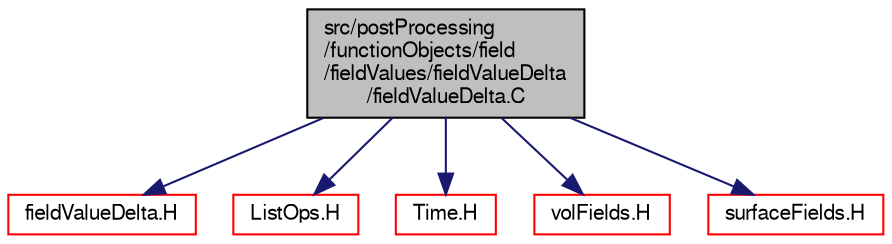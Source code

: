 digraph "src/postProcessing/functionObjects/field/fieldValues/fieldValueDelta/fieldValueDelta.C"
{
  bgcolor="transparent";
  edge [fontname="FreeSans",fontsize="10",labelfontname="FreeSans",labelfontsize="10"];
  node [fontname="FreeSans",fontsize="10",shape=record];
  Node0 [label="src/postProcessing\l/functionObjects/field\l/fieldValues/fieldValueDelta\l/fieldValueDelta.C",height=0.2,width=0.4,color="black", fillcolor="grey75", style="filled", fontcolor="black"];
  Node0 -> Node1 [color="midnightblue",fontsize="10",style="solid",fontname="FreeSans"];
  Node1 [label="fieldValueDelta.H",height=0.2,width=0.4,color="red",URL="$a13328.html"];
  Node0 -> Node115 [color="midnightblue",fontsize="10",style="solid",fontname="FreeSans"];
  Node115 [label="ListOps.H",height=0.2,width=0.4,color="red",URL="$a08687.html",tooltip="Various functions to operate on Lists. "];
  Node0 -> Node276 [color="midnightblue",fontsize="10",style="solid",fontname="FreeSans"];
  Node276 [label="Time.H",height=0.2,width=0.4,color="red",URL="$a09311.html"];
  Node0 -> Node296 [color="midnightblue",fontsize="10",style="solid",fontname="FreeSans"];
  Node296 [label="volFields.H",height=0.2,width=0.4,color="red",URL="$a02750.html"];
  Node0 -> Node327 [color="midnightblue",fontsize="10",style="solid",fontname="FreeSans"];
  Node327 [label="surfaceFields.H",height=0.2,width=0.4,color="red",URL="$a02735.html",tooltip="Foam::surfaceFields. "];
}
